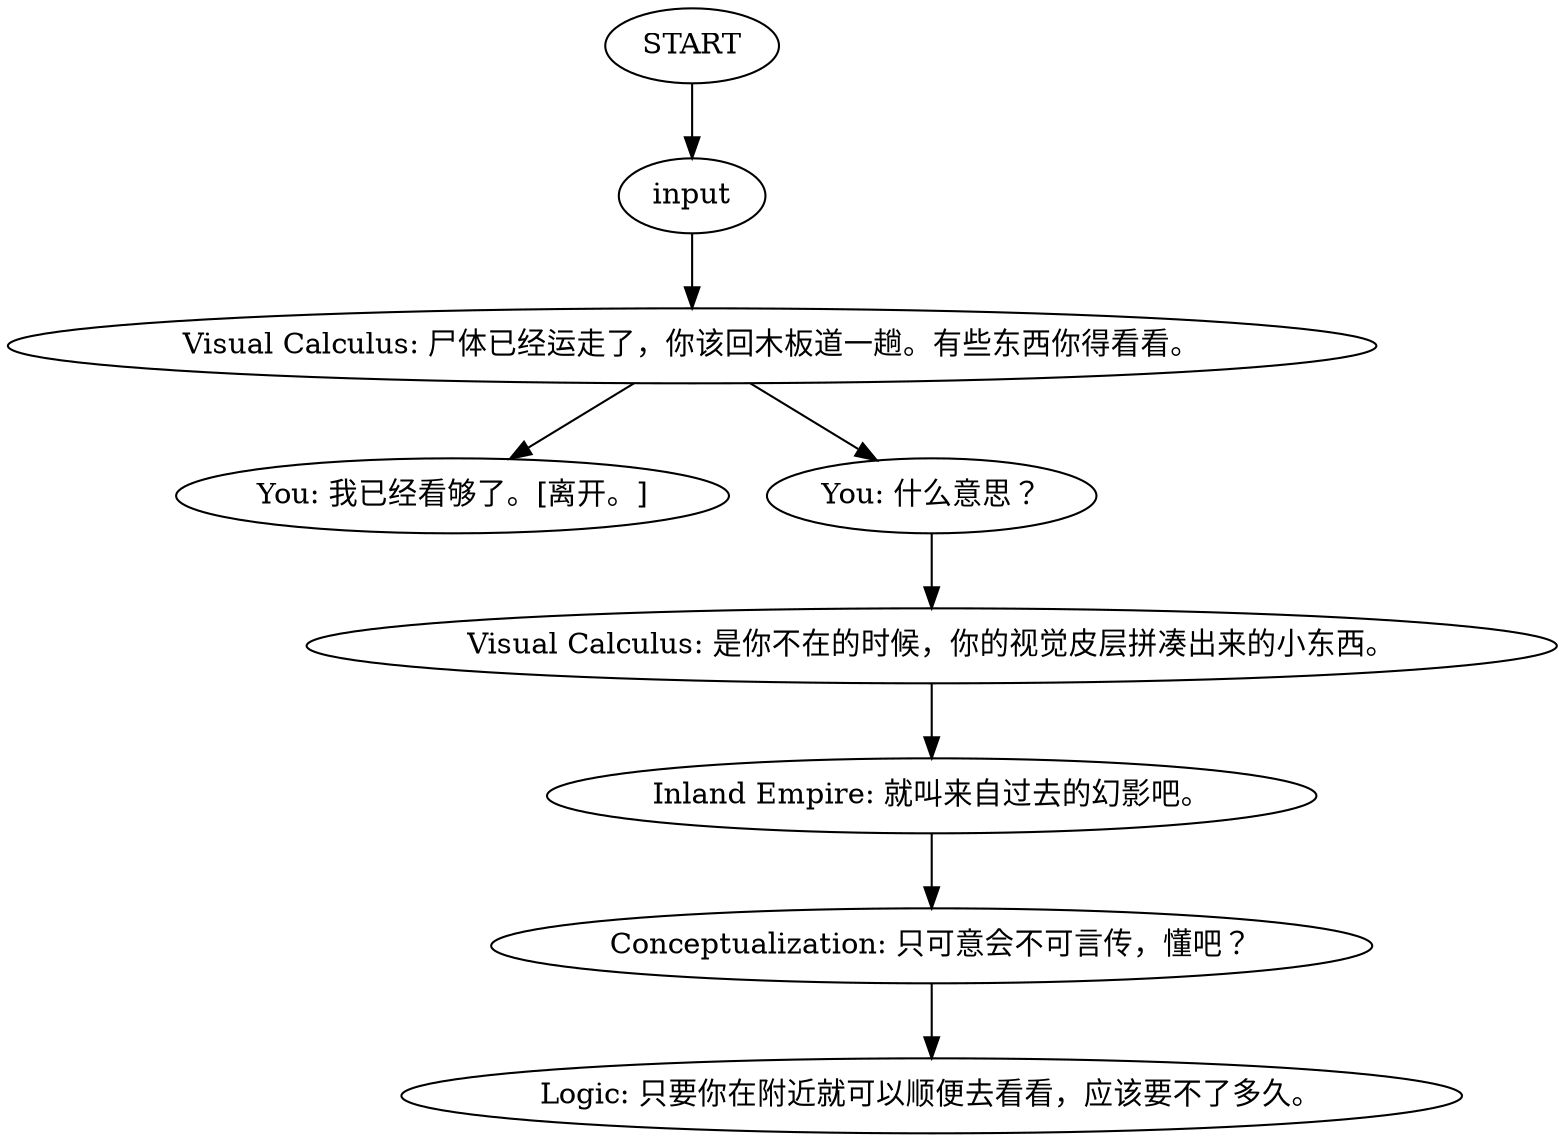 # Helen - EasterEggs / Pleasure Wheel / Flow – APT ORB / viscal pleasure wheel intro
# Viscal intro after WCW quest taken
# ==================================================
digraph G {
	  0 [label="START"];
	  1 [label="input"];
	  2 [label="You: 我已经看够了。[离开。]"];
	  3 [label="Logic: 只要你在附近就可以顺便去看看，应该要不了多久。"];
	  4 [label="Visual Calculus: 尸体已经运走了，你该回木板道一趟。有些东西你得看看。"];
	  5 [label="Inland Empire: 就叫来自过去的幻影吧。"];
	  6 [label="Visual Calculus: 是你不在的时候，你的视觉皮层拼凑出来的小东西。"];
	  7 [label="You: 什么意思？"];
	  8 [label="Conceptualization: 只可意会不可言传，懂吧？"];
	  0 -> 1
	  1 -> 4
	  4 -> 2
	  4 -> 7
	  5 -> 8
	  6 -> 5
	  7 -> 6
	  8 -> 3
}

